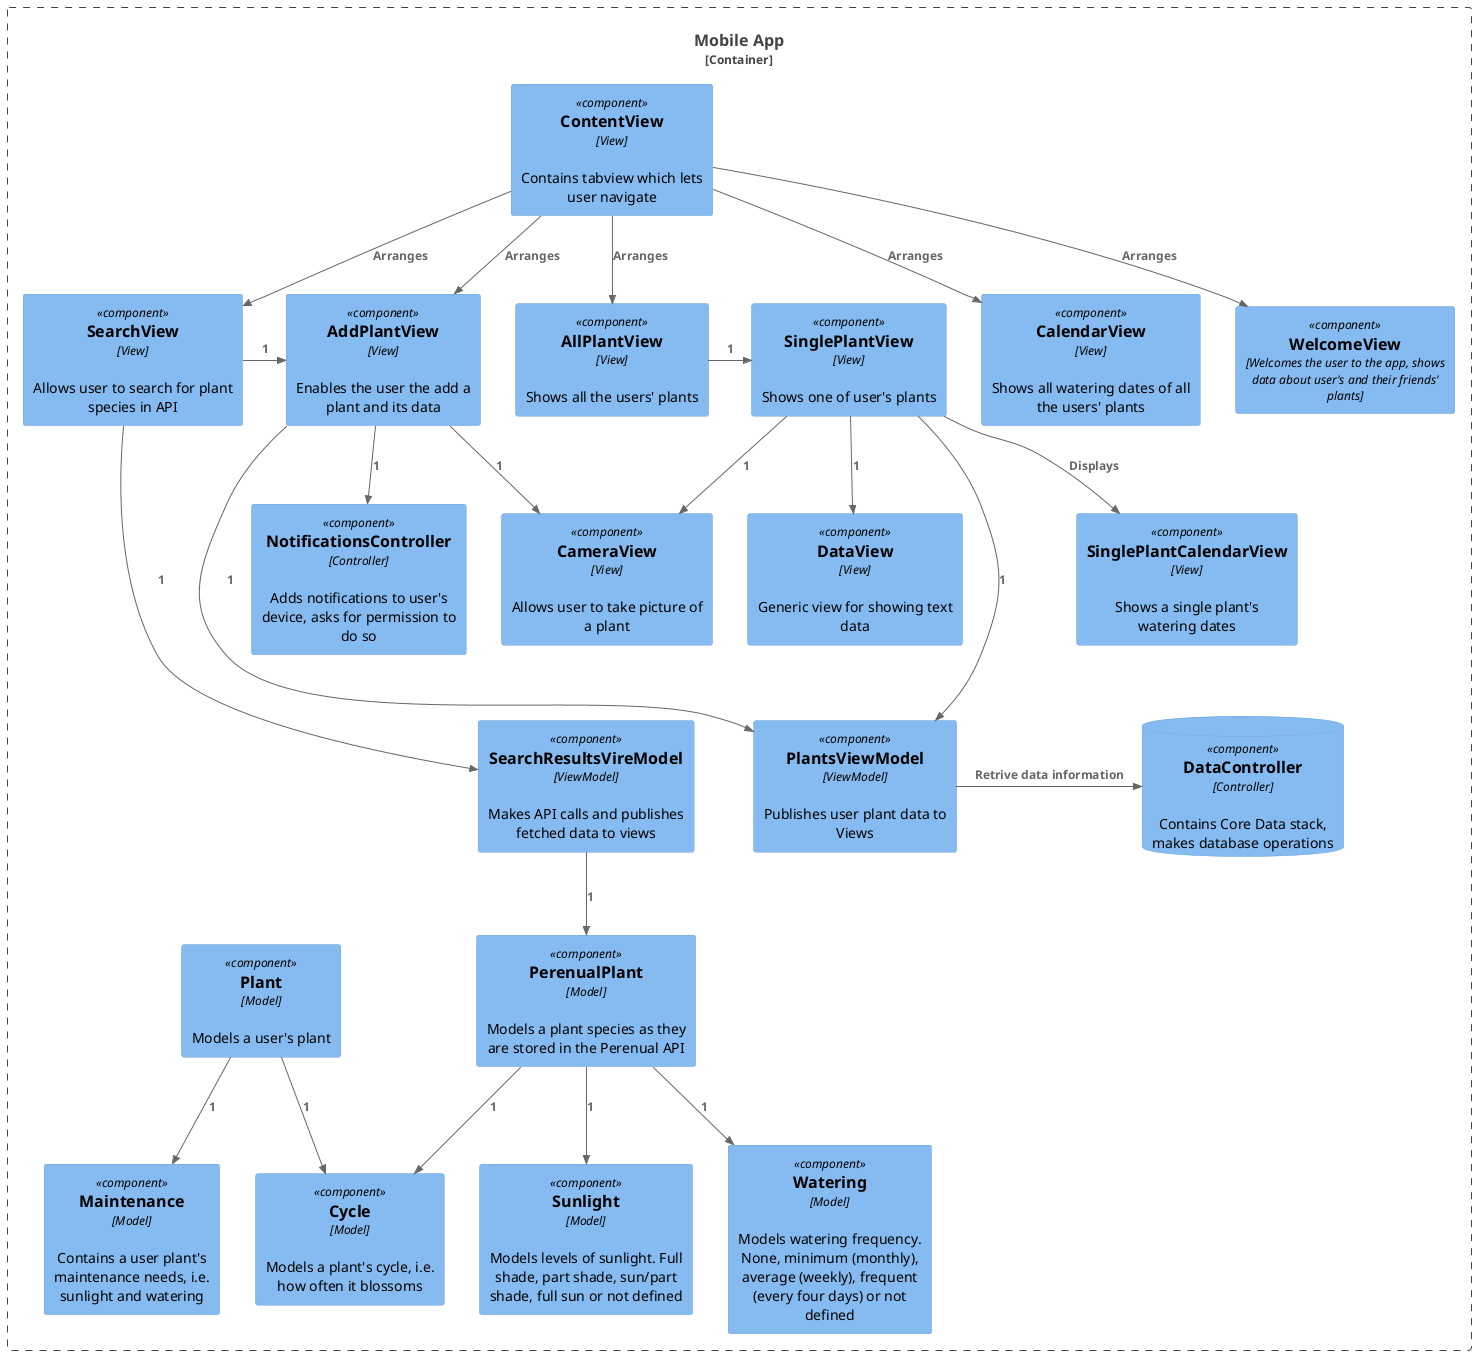 @startuml
!include <C4/C4_Component>

Container_Boundary(App, "Mobile App"){

    Component(AddPlantView, "AddPlantView", "View", "Enables the user the add a plant and its data")
    Component(AllPlantView, "AllPlantView", "View", "Shows all the users' plants")
    Component(CalendarView, "CalendarView", "View", "Shows all watering dates of all the users' plants")
    Component(CameraView, "CameraView", "View", "Allows user to take picture of a plant")
    Component(DataView, "DataView", "View", "Generic view for showing text data")
    Component(SearchView, "SearchView", "View", "Allows user to search for plant species in API")
    Component(SinglePlantView, "SinglePlantView", "View", "Shows one of user's plants")
    Component(ContentView, "ContentView", "View", "Contains tabview which lets user navigate")
    Component(SinglePlantCalendarView, "SinglePlantCalendarView", "View", "Shows a single plant's watering dates")
    Component(WelcomeView, "WelcomeView", "Welcomes the user to the app, shows data about user's and their friends' plants")

    Component(PlantsViewModel, "PlantsViewModel", "ViewModel", "Publishes user plant data to Views")
    Component(SearchResultsViewModel, "SearchResultsVireModel", "ViewModel", "Makes API calls and publishes fetched data to views")

    Component(Cycle, "Cycle", "Model", "Models a plant's cycle, i.e. how often it blossoms")
    Component(Plant, "Plant", "Model", "Models a user's plant")
    Component(Maintenance, "Maintenance", "Model", "Contains a user plant's maintenance needs, i.e. sunlight and watering")
    Component(Sunlight, "Sunlight", "Model", "Models levels of sunlight. Full shade, part shade, sun/part shade, full sun or not defined")
    Component(Watering, "Watering", "Model", "Models watering frequency. None, minimum (monthly), average (weekly), frequent (every four days) or not defined")
    Component(PerenualPlant, "PerenualPlant", "Model", "Models a plant species as they are stored in the Perenual API")

    Component(NotificationsController, "NotificationsController", "Controller", "Adds notifications to user's device, asks for permission to do so")

    'ComponetDb(PlantEntity, "PlantEntity", "Entity", "Models a user's plant")
    ComponentDb(DataController, "DataController", "Controller", "Contains Core Data stack, makes database operations")

    Rel(ContentView, SearchView, "Arranges")
    Rel(ContentView, AddPlantView, "Arranges")
    Rel(ContentView, AllPlantView, "Arranges")
    Rel(ContentView, CalendarView, "Arranges")
    Rel(ContentView, WelcomeView, "Arranges")

    Rel(SearchView, SearchResultsViewModel, "1")
    Rel_R(SearchView, AddPlantView, "1")
    Rel(AddPlantView, CameraView, "1")
    Rel(AddPlantView, PlantsViewModel, "1")
    Rel(AddPlantView, NotificationsController, "1")
    Rel_R(AllPlantView, SinglePlantView, "1")
    Rel(SinglePlantView, PlantsViewModel, "1")
    Rel(SinglePlantView, DataView, "1")
    Rel(SinglePlantView, CameraView, "1")
    Rel_R(PlantsViewModel, DataController, "Retrive data information")
    Rel(SinglePlantView, SinglePlantCalendarView, "Displays")

    Rel(Plant, Cycle, "1")
    Rel(PerenualPlant, Cycle, "1")
    Rel(PerenualPlant, Sunlight, "1")
    Rel(Plant, Maintenance, "1")
    Rel(PerenualPlant, Watering, "1")

    Lay_D(DataView, PlantsViewModel)
    Lay_D(DataView, SearchResultsViewModel)

    Rel(SearchResultsViewModel, PerenualPlant, "1")
}



@enduml